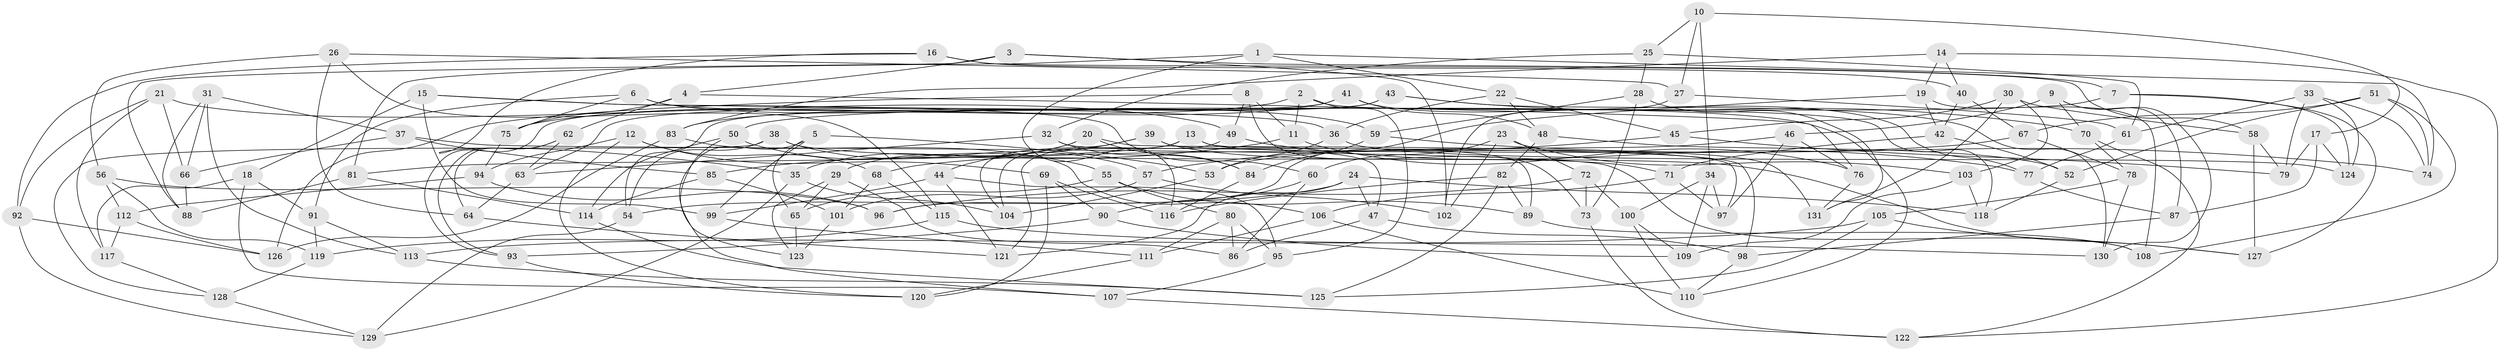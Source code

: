 // coarse degree distribution, {6: 0.5, 5: 0.0975609756097561, 4: 0.3780487804878049, 3: 0.024390243902439025}
// Generated by graph-tools (version 1.1) at 2025/52/02/27/25 19:52:35]
// undirected, 131 vertices, 262 edges
graph export_dot {
graph [start="1"]
  node [color=gray90,style=filled];
  1;
  2;
  3;
  4;
  5;
  6;
  7;
  8;
  9;
  10;
  11;
  12;
  13;
  14;
  15;
  16;
  17;
  18;
  19;
  20;
  21;
  22;
  23;
  24;
  25;
  26;
  27;
  28;
  29;
  30;
  31;
  32;
  33;
  34;
  35;
  36;
  37;
  38;
  39;
  40;
  41;
  42;
  43;
  44;
  45;
  46;
  47;
  48;
  49;
  50;
  51;
  52;
  53;
  54;
  55;
  56;
  57;
  58;
  59;
  60;
  61;
  62;
  63;
  64;
  65;
  66;
  67;
  68;
  69;
  70;
  71;
  72;
  73;
  74;
  75;
  76;
  77;
  78;
  79;
  80;
  81;
  82;
  83;
  84;
  85;
  86;
  87;
  88;
  89;
  90;
  91;
  92;
  93;
  94;
  95;
  96;
  97;
  98;
  99;
  100;
  101;
  102;
  103;
  104;
  105;
  106;
  107;
  108;
  109;
  110;
  111;
  112;
  113;
  114;
  115;
  116;
  117;
  118;
  119;
  120;
  121;
  122;
  123;
  124;
  125;
  126;
  127;
  128;
  129;
  130;
  131;
  1 -- 81;
  1 -- 116;
  1 -- 22;
  1 -- 74;
  2 -- 11;
  2 -- 95;
  2 -- 75;
  2 -- 118;
  3 -- 102;
  3 -- 4;
  3 -- 7;
  3 -- 88;
  4 -- 62;
  4 -- 75;
  4 -- 76;
  5 -- 65;
  5 -- 99;
  5 -- 107;
  5 -- 53;
  6 -- 75;
  6 -- 110;
  6 -- 59;
  6 -- 91;
  7 -- 50;
  7 -- 127;
  7 -- 124;
  8 -- 73;
  8 -- 126;
  8 -- 49;
  8 -- 11;
  9 -- 46;
  9 -- 130;
  9 -- 87;
  9 -- 70;
  10 -- 34;
  10 -- 17;
  10 -- 27;
  10 -- 25;
  11 -- 85;
  11 -- 76;
  12 -- 120;
  12 -- 94;
  12 -- 69;
  12 -- 68;
  13 -- 131;
  13 -- 81;
  13 -- 104;
  13 -- 98;
  14 -- 122;
  14 -- 19;
  14 -- 83;
  14 -- 40;
  15 -- 18;
  15 -- 99;
  15 -- 60;
  15 -- 36;
  16 -- 35;
  16 -- 92;
  16 -- 40;
  16 -- 58;
  17 -- 124;
  17 -- 87;
  17 -- 79;
  18 -- 117;
  18 -- 107;
  18 -- 91;
  19 -- 42;
  19 -- 108;
  19 -- 96;
  20 -- 84;
  20 -- 97;
  20 -- 29;
  20 -- 35;
  21 -- 66;
  21 -- 92;
  21 -- 49;
  21 -- 117;
  22 -- 45;
  22 -- 36;
  22 -- 48;
  23 -- 60;
  23 -- 72;
  23 -- 103;
  23 -- 102;
  24 -- 47;
  24 -- 121;
  24 -- 118;
  24 -- 54;
  25 -- 28;
  25 -- 32;
  25 -- 61;
  26 -- 56;
  26 -- 27;
  26 -- 115;
  26 -- 64;
  27 -- 61;
  27 -- 102;
  28 -- 59;
  28 -- 131;
  28 -- 73;
  29 -- 86;
  29 -- 65;
  29 -- 123;
  30 -- 103;
  30 -- 58;
  30 -- 131;
  30 -- 45;
  31 -- 113;
  31 -- 66;
  31 -- 37;
  31 -- 88;
  32 -- 84;
  32 -- 47;
  32 -- 63;
  33 -- 74;
  33 -- 79;
  33 -- 124;
  33 -- 61;
  34 -- 109;
  34 -- 100;
  34 -- 97;
  35 -- 129;
  35 -- 104;
  36 -- 53;
  36 -- 124;
  37 -- 85;
  37 -- 66;
  37 -- 108;
  38 -- 57;
  38 -- 128;
  38 -- 127;
  38 -- 54;
  39 -- 71;
  39 -- 89;
  39 -- 44;
  39 -- 104;
  40 -- 42;
  40 -- 67;
  41 -- 83;
  41 -- 77;
  41 -- 63;
  41 -- 48;
  42 -- 52;
  42 -- 71;
  43 -- 70;
  43 -- 93;
  43 -- 130;
  43 -- 54;
  44 -- 95;
  44 -- 99;
  44 -- 121;
  45 -- 79;
  45 -- 57;
  46 -- 53;
  46 -- 97;
  46 -- 76;
  47 -- 86;
  47 -- 98;
  48 -- 82;
  48 -- 52;
  49 -- 121;
  49 -- 77;
  50 -- 123;
  50 -- 114;
  50 -- 55;
  51 -- 108;
  51 -- 74;
  51 -- 52;
  51 -- 67;
  52 -- 118;
  53 -- 104;
  54 -- 129;
  55 -- 89;
  55 -- 65;
  55 -- 80;
  56 -- 119;
  56 -- 112;
  56 -- 96;
  57 -- 102;
  57 -- 101;
  58 -- 127;
  58 -- 79;
  59 -- 74;
  59 -- 84;
  60 -- 86;
  60 -- 90;
  61 -- 77;
  62 -- 64;
  62 -- 63;
  62 -- 93;
  63 -- 64;
  64 -- 121;
  65 -- 123;
  66 -- 88;
  67 -- 78;
  67 -- 68;
  68 -- 101;
  68 -- 115;
  69 -- 116;
  69 -- 120;
  69 -- 90;
  70 -- 122;
  70 -- 78;
  71 -- 97;
  71 -- 106;
  72 -- 100;
  72 -- 73;
  72 -- 96;
  73 -- 122;
  75 -- 94;
  76 -- 131;
  77 -- 87;
  78 -- 105;
  78 -- 130;
  80 -- 86;
  80 -- 111;
  80 -- 95;
  81 -- 114;
  81 -- 88;
  82 -- 125;
  82 -- 89;
  82 -- 116;
  83 -- 126;
  83 -- 106;
  84 -- 116;
  85 -- 114;
  85 -- 101;
  87 -- 98;
  89 -- 108;
  90 -- 109;
  90 -- 93;
  91 -- 119;
  91 -- 113;
  92 -- 129;
  92 -- 126;
  93 -- 120;
  94 -- 112;
  94 -- 96;
  95 -- 107;
  98 -- 110;
  99 -- 111;
  100 -- 109;
  100 -- 110;
  101 -- 123;
  103 -- 118;
  103 -- 109;
  105 -- 125;
  105 -- 127;
  105 -- 113;
  106 -- 111;
  106 -- 110;
  107 -- 122;
  111 -- 120;
  112 -- 117;
  112 -- 126;
  113 -- 125;
  114 -- 125;
  115 -- 119;
  115 -- 130;
  117 -- 128;
  119 -- 128;
  128 -- 129;
}
